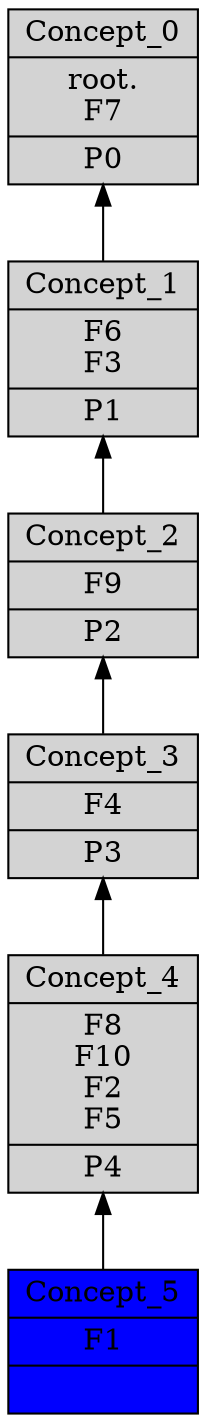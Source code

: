 digraph G { 
	rankdir=BT;
1464642111 [shape=record,style=filled,label="{Concept_0|root.\nF7\n|P0\n}"];
105704967 [shape=record,style=filled,label="{Concept_1|F6\nF3\n|P1\n}"];
392292416 [shape=record,style=filled,label="{Concept_2|F9\n|P2\n}"];
1818402158 [shape=record,style=filled,label="{Concept_3|F4\n|P3\n}"];
1590550415 [shape=record,style=filled,label="{Concept_4|F8\nF10\nF2\nF5\n|P4\n}"];
1058025095 [shape=record,style=filled,fillcolor=blue,label="{Concept_5|F1\n|}"];
	105704967 -> 1464642111
	392292416 -> 105704967
	1818402158 -> 392292416
	1590550415 -> 1818402158
	1058025095 -> 1590550415
}